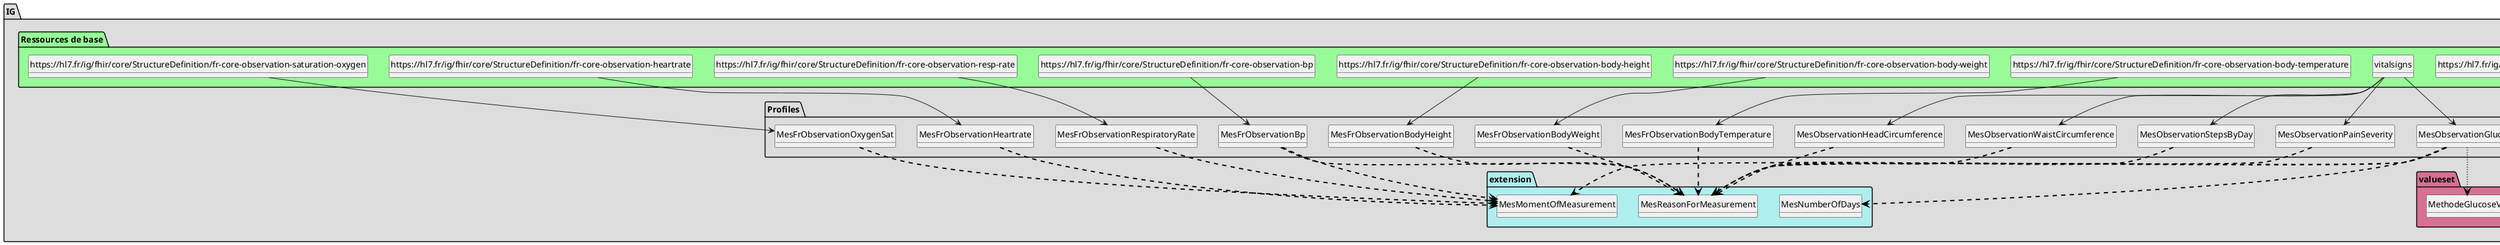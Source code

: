 @startuml
set namespaceSeparator ?
hide circle
hide class fields

package IG #DDDDDD{

     package Profiles #DDDDDD{

        class MesBundleFluxAlimentation{

             Bundle.type => [None..None]
             Bundle.entry => [1..None]
             Bundle.entry:mes-observation => [1..1]
             Bundle.entry:mes-observation.resource => [None..None]
             Bundle.entry:mes-observation.request => [1..None]
             Bundle.entry:mes-observation.request.method => [None..None]
             Bundle.entry:mes-observation.request.url => [None..None]
             Bundle.entry:mes-device => [0..1]
             Bundle.entry:mes-device.resource => [None..None]
             Bundle.entry:mes-device.request => [1..None]
             Bundle.entry:mes-device.request.method => [None..None]
             Bundle.entry:mes-device.request.url => [None..None]
        } 

        class MesFrObservationBmi{

             Observation.meta.source => [None..None]
             Observation.dataAbsentReason.coding.system => [1..None]
             Observation.dataAbsentReason.coding.code => [1..None]
             Observation.interpretation => [None..None]
             Observation.device => [None..None]
             Observation.referenceRange.appliesTo => [None..None]
             Observation.referenceRange.appliesTo.coding.system => [1..None]
             Observation.referenceRange.appliesTo.coding.code => [1..None]
        } 

        class MesFrObservationBodyTemperature{

             Observation.meta.source => [None..None]
             Observation.extension:levelOfExertion => <&plus>[None..None]
             Observation.extension:MesReasonForMeasurement => <&plus>[0..1]
             Observation.value[x] => [None..None]
             Observation.value[x]:valueQuantity => [None..None]
             Observation.dataAbsentReason.coding.system => [1..None]
             Observation.dataAbsentReason.coding.code => [1..None]
             Observation.interpretation => [None..None]
             Observation.bodySite => [None..None]
             Observation.bodySite.coding.system => [1..None]
             Observation.bodySite.coding.code => [1..None]
             Observation.method => [None..None]
             Observation.device => [None..None]
        } 

        class MesFrObservationBodyWeight{

             Observation.meta.source => [None..None]
             Observation.extension:MesReasonForMeasurement => <&plus>[0..1]
             Observation.value[x] => [None..None]
             Observation.value[x]:valueQuantity => [None..None]
             Observation.value[x]:valueQuantity.code => [None..None]
             Observation.dataAbsentReason.coding.system => [1..None]
             Observation.dataAbsentReason.coding.code => [1..None]
             Observation.interpretation => [None..None]
             Observation.method => [None..None]
             Observation.device => [None..None]
        } 

        class MesFrObservationBodyHeight{

             Observation.meta.source => [None..None]
             Observation.extension:bodyposition => <&plus>[None..None]
             Observation.extension:MesReasonForMeasurement => <&plus>[0..1]
             Observation.value[x] => [None..None]
             Observation.value[x]:valueQuantity => [None..None]
             Observation.dataAbsentReason.coding.system => [1..None]
             Observation.dataAbsentReason.coding.code => [1..None]
             Observation.interpretation => [None..None]
             Observation.method => [None..None]
             Observation.device => [None..None]
        } 

        class MesFrObservationBp{

             Observation.meta.source => [None..None]
             Observation.extension:MesReasonForMeasurement => <&plus>[0..1]
             Observation.extension:MesMomentOfMeasurement => <&plus>[0..1]
             Observation.category:VSCat => [None..None]
             Observation.category:VSCat.coding.display => [None..None]
             Observation.subject => [None..None]
             Observation.effective[x] => [None..None]
             Observation.interpretation => [None..None]
             Observation.bodySite => [None..None]
             Observation.bodySite.coding.system => [1..None]
             Observation.bodySite.coding.code => [1..None]
             Observation.method => [None..None]
             Observation.device => [None..None]
             Observation.referenceRange.appliesTo => [None..None]
             Observation.referenceRange.appliesTo.coding.system => [1..None]
             Observation.referenceRange.appliesTo.coding.code => [1..None]
        } 

        class MesFrObservationHeartrate{

             Observation.meta.source => [None..None]
             Observation.extension:levelOfExertion => <&plus>[None..None]
             Observation.extension:bodyPosition => <&plus>[None..None]
             Observation.extension:MesMomentOfMeasurement => <&plus>[0..1]
             Observation.dataAbsentReason.coding.system => [1..None]
             Observation.dataAbsentReason.coding.code => [1..None]
             Observation.interpretation => [None..None]
             Observation.method => [None..None]
             Observation.device => [None..None]
             Observation.referenceRange.appliesTo => [None..None]
             Observation.referenceRange.appliesTo.coding.system => [1..None]
             Observation.referenceRange.appliesTo.coding.code => [1..None]
        } 

        class MesFrObservationOxygenSat{

             Observation.meta.source => [None..None]
             Observation.extension:MesMomentOfMeasurement => <&plus>[0..1]
             Observation.category:VSCat => [None..None]
             Observation.category:VSCat.coding.display => [None..None]
             Observation.method => [None..None]
             Observation.method.coding.system => [1..None]
             Observation.method.coding.code => [1..None]
             Observation.device => [None..None]
        } 

        class MesFrObservationRespiratoryRate{

             Observation => [None..None]
             Observation.meta.source => [None..None]
             Observation.extension:MesMomentOfMeasurement => <&plus>[0..1]
             Observation.category:VSCat => [None..None]
             Observation.category:VSCat.coding.display => [None..None]
             Observation.device => [None..None]
        } 

        class MesObservationGlucose{

             Observation.meta.source => [None..None]
             Observation.extension:supportingInfo => <&plus>[0..1]
             Observation.extension:MesReasonForMeasurement => <&plus>[0..1]
             Observation.extension:MesMomentOfMeasurement => <&plus>[0..1]
             Observation.extension:MesMomentOfMeasurement.value[x] => <&plus>[None..None]
             Observation.extension:MesNumberOfDays => <&plus>[0..1]
             Observation.category:VSCat => [None..None]
             Observation.category:VSCat.coding.display => [None..None]
             Observation.code => [None..None]
             Observation.code.coding.system => [1..None]
             Observation.code.coding.code => [1..None]
             Observation.subject => [None..None]
             Observation.encounter => [None..None]
             Observation.effective[x] => [None..None]
             Observation.performer => [None..None]
             Observation.value[x] => [None..None]
             Observation.value[x].value => [None..None]
             Observation.value[x].system => [1..None]
             Observation.value[x].code => [1..None]
             Observation.dataAbsentReason.coding.system => [1..None]
             Observation.dataAbsentReason.coding.code => [1..None]
             Observation.method => [None..None]
             Observation.device => [None..None]
             Observation.referenceRange.appliesTo => [None..None]
             Observation.referenceRange.appliesTo.coding.system => [1..None]
             Observation.referenceRange.appliesTo.coding.code => [1..None]
        } 

        class MesObservationHeadCircumference{

             Observation.meta.source => [None..None]
             Observation.extension:supportingInfo => <&plus>[0..1]
             Observation.extension:MesReasonForMeasurement => <&plus>[0..1]
             Observation.code.coding => [1..None]
             Observation.code.coding:headCircumCode => [1..1]
             Observation.subject => [None..None]
             Observation.encounter => [None..None]
             Observation.performer => [None..None]
             Observation.value[x] => [None..None]
             Observation.value[x].value => [1..None]
             Observation.value[x].unit => [None..None]
             Observation.value[x].system => [None..None]
             Observation.value[x].code => [1..None]
             Observation.device => [None..None]
        } 

        class MesObservationPainSeverity{

             Observation.meta.source => [None..None]
             Observation.extension:supportingInfo => <&plus>[0..1]
             Observation.extension:MesReasonForMeasurement => <&plus>[0..1]
             Observation.category:VSCat => [None..None]
             Observation.category:VSCat.coding.display => [None..None]
             Observation.code.coding => [1..None]
             Observation.code.coding:painServerCode => [1..1]
             Observation.effective[x] => [None..None]
             Observation.value[x] => [None..None]
             Observation.value[x].unit => [1..None]
             Observation.value[x].system => [None..None]
             Observation.value[x].code => [1..None]
             Observation.dataAbsentReason.coding.system => [1..None]
             Observation.dataAbsentReason.coding.code => [1..None]
             Observation.bodySite => [None..None]
             Observation.method => [None..None]
             Observation.device => [None..None]
        } 

        class MesObservationStepsByDay{

             Observation.meta.source => [None..None]
             Observation.extension:supportingInfo => <&plus>[0..1]
             Observation.extension:MesReasonForMeasurement => <&plus>[0..1]
             Observation.code.coding => [1..None]
             Observation.code.coding:stepsBDCode => [1..1]
             Observation.subject => [None..None]
             Observation.encounter => [None..None]
             Observation.performer => [None..None]
             Observation.value[x] => [None..None]
             Observation.value[x].unit => [1..None]
             Observation.value[x].system => [1..None]
             Observation.value[x].code => [1..None]
             Observation.dataAbsentReason.coding.system => [1..None]
             Observation.dataAbsentReason.coding.code => [1..None]
             Observation.method => [None..None]
             Observation.device => [None..None]
        } 

        class MesObservationWaistCircumference{

             Observation.meta.source => [None..None]
             Observation.extension:supportingInfo => <&plus>[0..1]
             Observation.extension:MesReasonForMeasurement => <&plus>[0..1]
             Observation.code.coding => [1..None]
             Observation.code.coding:waistCircumCode => [1..1]
             Observation.subject => [None..None]
             Observation.encounter => [None..None]
             Observation.performer => [None..None]
             Observation.value[x] => [None..None]
             Observation.value[x].system => [1..None]
             Observation.value[x].code => [1..None]
             Observation.dataAbsentReason.coding.system => [1..None]
             Observation.dataAbsentReason.coding.code => [1..None]
             Observation.device => [None..None]
         }

     }
     package extension #paleturquoise {

     MesFrObservationBodyTemperature -[#black,dashed,thickness=2]-> MesReasonForMeasurement
     MesFrObservationBodyWeight -[#black,dashed,thickness=2]-> MesReasonForMeasurement
     MesFrObservationBodyHeight -[#black,dashed,thickness=2]-> MesReasonForMeasurement
     MesFrObservationBp -[#black,dashed,thickness=2]-> MesReasonForMeasurement
     MesFrObservationBp -[#black,dashed,thickness=2]-> MesMomentOfMeasurement
     MesFrObservationHeartrate -[#black,dashed,thickness=2]-> MesMomentOfMeasurement
     MesFrObservationOxygenSat -[#black,dashed,thickness=2]-> MesMomentOfMeasurement
     MesFrObservationRespiratoryRate -[#black,dashed,thickness=2]-> MesMomentOfMeasurement
     MesObservationGlucose -[#black,dashed,thickness=2]-> MesReasonForMeasurement
     MesObservationGlucose -[#black,dashed,thickness=2]-> MesMomentOfMeasurement
     MesObservationGlucose -[#black,dashed,thickness=2]-> MesNumberOfDays
     MesObservationHeadCircumference -[#black,dashed,thickness=2]-> MesReasonForMeasurement
     MesObservationPainSeverity -[#black,dashed,thickness=2]-> MesReasonForMeasurement
     MesObservationStepsByDay -[#black,dashed,thickness=2]-> MesReasonForMeasurement
     MesObservationWaistCircumference -[#black,dashed,thickness=2]-> MesReasonForMeasurement

        class MesMomentOfMeasurement{

          Extension.extension => [None..0]
          Extension.url => [None..None]
          Extension.value[x] => [None..None]
          Extension.value[x].coding => [None..1]
          Extension.value[x].coding.system => [1..None]
          Extension.value[x].coding.code => [1..None]
        } 
        class MesNumberOfDays{

          Extension.extension => [None..0]
          Extension.url => [None..None]
          Extension.value[x] => [None..None]
        } 
        class MesReasonForMeasurement{

          Extension.extension => [None..0]
          Extension.url => [None..None]
          Extension.value[x] => [None..None]
         }
     }
     package valueset #PaleVioletRed{

        class MethodeGlucoseVS  

     MesObservationGlucose -[#black,dotted,thickness=2]-> MethodeGlucoseVS
       }

package "Ressources de base" #palegreen {

 class "Bundle" as  class94c51f19c37f96ed231f5a0ae512b2a8 

    class94c51f19c37f96ed231f5a0ae512b2a8 --> MesBundleFluxAlimentation

 class "https://hl7.fr/ig/fhir/core/StructureDefinition/fr-core-observation-bmi" as  class4b43d46c025adbdf652998cf707e8583 

    class4b43d46c025adbdf652998cf707e8583 --> MesFrObservationBmi

 class "https://hl7.fr/ig/fhir/core/StructureDefinition/fr-core-observation-body-temperature" as  classa4e4b887f7805f0cdd7edd1ed3ba7199 

    classa4e4b887f7805f0cdd7edd1ed3ba7199 --> MesFrObservationBodyTemperature

 class "https://hl7.fr/ig/fhir/core/StructureDefinition/fr-core-observation-body-weight" as  classc8b21e89ab62ff3d9818309cab0e5443 

    classc8b21e89ab62ff3d9818309cab0e5443 --> MesFrObservationBodyWeight

 class "https://hl7.fr/ig/fhir/core/StructureDefinition/fr-core-observation-body-height" as  classa7b24c74714e989353d398afa73cd810 

    classa7b24c74714e989353d398afa73cd810 --> MesFrObservationBodyHeight

 class "https://hl7.fr/ig/fhir/core/StructureDefinition/fr-core-observation-bp" as  class7f705e400ab6436896a90b8831dba724 

    class7f705e400ab6436896a90b8831dba724 --> MesFrObservationBp

 class "https://hl7.fr/ig/fhir/core/StructureDefinition/fr-core-observation-heartrate" as  class1cf8cb6cc515af65eaab4e2d7c742fc6 

    class1cf8cb6cc515af65eaab4e2d7c742fc6 --> MesFrObservationHeartrate

 class "https://hl7.fr/ig/fhir/core/StructureDefinition/fr-core-observation-saturation-oxygen" as  class8b0f2e03065f2c5c35b34bc933c17639 

    class8b0f2e03065f2c5c35b34bc933c17639 --> MesFrObservationOxygenSat

 class "https://hl7.fr/ig/fhir/core/StructureDefinition/fr-core-observation-resp-rate" as  class1007bbff74f35a51250cefd06f5f20d7 

    class1007bbff74f35a51250cefd06f5f20d7 --> MesFrObservationRespiratoryRate

 class "vitalsigns" as  classbc3e6f566d4b627eb1169a15f6c63afa 

    classbc3e6f566d4b627eb1169a15f6c63afa --> MesObservationGlucose

 class "vitalsigns" as  classbc3e6f566d4b627eb1169a15f6c63afa 

    classbc3e6f566d4b627eb1169a15f6c63afa --> MesObservationHeadCircumference

 class "vitalsigns" as  classbc3e6f566d4b627eb1169a15f6c63afa 

    classbc3e6f566d4b627eb1169a15f6c63afa --> MesObservationPainSeverity

 class "vitalsigns" as  classbc3e6f566d4b627eb1169a15f6c63afa 

    classbc3e6f566d4b627eb1169a15f6c63afa --> MesObservationStepsByDay

 class "vitalsigns" as  classbc3e6f566d4b627eb1169a15f6c63afa 

    classbc3e6f566d4b627eb1169a15f6c63afa --> MesObservationWaistCircumference
}
@enduml
